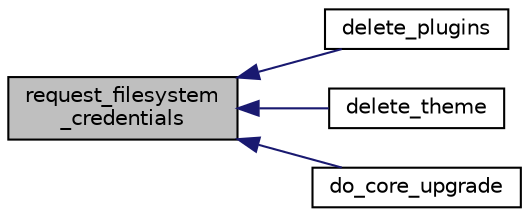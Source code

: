 digraph "request_filesystem_credentials"
{
  edge [fontname="Helvetica",fontsize="10",labelfontname="Helvetica",labelfontsize="10"];
  node [fontname="Helvetica",fontsize="10",shape=record];
  rankdir="LR";
  Node1 [label="request_filesystem\l_credentials",height=0.2,width=0.4,color="black", fillcolor="grey75", style="filled", fontcolor="black"];
  Node1 -> Node2 [dir="back",color="midnightblue",fontsize="10",style="solid",fontname="Helvetica"];
  Node2 [label="delete_plugins",height=0.2,width=0.4,color="black", fillcolor="white", style="filled",URL="$wp-admin_2includes_2plugin_8php.html#aa3841855bd1130604b202035b1a8b607"];
  Node1 -> Node3 [dir="back",color="midnightblue",fontsize="10",style="solid",fontname="Helvetica"];
  Node3 [label="delete_theme",height=0.2,width=0.4,color="black", fillcolor="white", style="filled",URL="$wp-admin_2includes_2theme_8php.html#ac850908099f3320d20a3cb45dc01b939"];
  Node1 -> Node4 [dir="back",color="midnightblue",fontsize="10",style="solid",fontname="Helvetica"];
  Node4 [label="do_core_upgrade",height=0.2,width=0.4,color="black", fillcolor="white", style="filled",URL="$update-core_8php.html#a3d0a4cb3fc50a8f33a284e960985ff75"];
}
